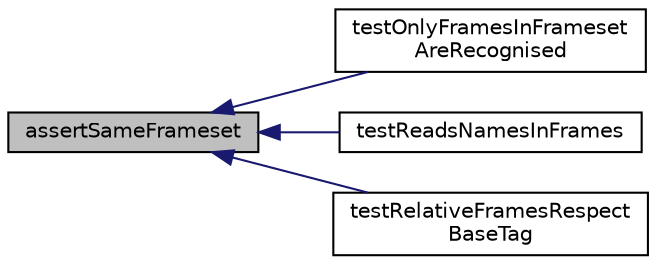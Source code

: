 digraph "assertSameFrameset"
{
  edge [fontname="Helvetica",fontsize="10",labelfontname="Helvetica",labelfontsize="10"];
  node [fontname="Helvetica",fontsize="10",shape=record];
  rankdir="LR";
  Node1 [label="assertSameFrameset",height=0.2,width=0.4,color="black", fillcolor="grey75", style="filled" fontcolor="black"];
  Node1 -> Node2 [dir="back",color="midnightblue",fontsize="10",style="solid",fontname="Helvetica"];
  Node2 [label="testOnlyFramesInFrameset\lAreRecognised",height=0.2,width=0.4,color="black", fillcolor="white", style="filled",URL="$class_test_of_parsing.html#aed1618fd5cfb513dd923305ce1445f32"];
  Node1 -> Node3 [dir="back",color="midnightblue",fontsize="10",style="solid",fontname="Helvetica"];
  Node3 [label="testReadsNamesInFrames",height=0.2,width=0.4,color="black", fillcolor="white", style="filled",URL="$class_test_of_parsing.html#a70e046e1b4aeb5a6b036905b81e6d341"];
  Node1 -> Node4 [dir="back",color="midnightblue",fontsize="10",style="solid",fontname="Helvetica"];
  Node4 [label="testRelativeFramesRespect\lBaseTag",height=0.2,width=0.4,color="black", fillcolor="white", style="filled",URL="$class_test_of_parsing.html#afa06c1f3ec5c5e77704126a6458e6395"];
}
